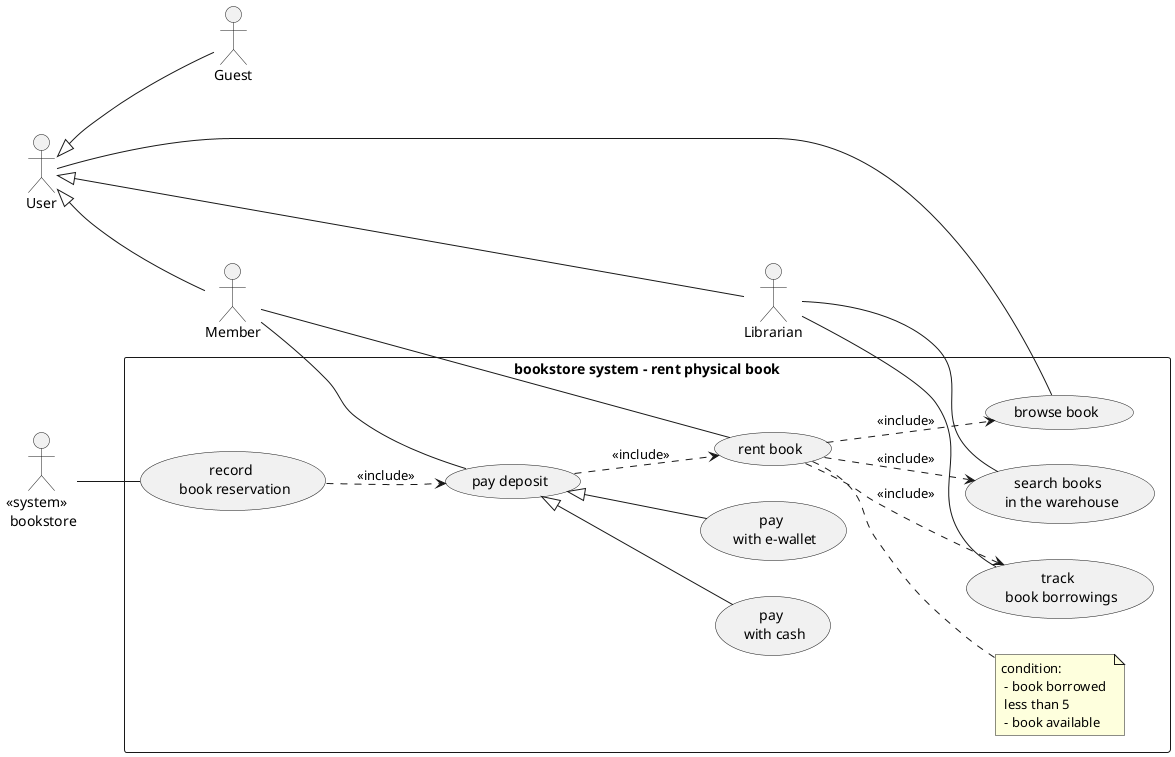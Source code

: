 @startuml

left to right direction

Guest as guest
Member as member
Librarian as librarian
User as user
"<<system>> \n bookstore" as store

rectangle "bookstore system - rent physical book" {
    usecase "rent book" as rent_book
    usecase "browse book" as browse_book
    usecase "track \n book borrowings" as track_book_borrow
    usecase "search books \n in the warehouse" as search_book
    usecase "pay deposit" as pay
    usecase "pay \n with cash" as pay_cash
    usecase "pay \n with e-wallet" as pay_e_wallet
    usecase "record \n book reservation" as record_book_reservation
    note right of rent_book: condition: \n - book borrowed \n less than 5 \n - book available


}
user<|--guest
user<|--member
user<|--librarian

user -- browse_book

member -- rent_book
rent_book ..> browse_book : <<include>>

librarian -- search_book
librarian -- track_book_borrow
rent_book ..> search_book : <<include>>
rent_book ..> track_book_borrow : <<include>>

member -- pay
pay ..> rent_book : <<include>>
pay<|--pay_cash
pay<|--pay_e_wallet

store -- record_book_reservation
record_book_reservation ..> pay : <<include>>


@enduml
